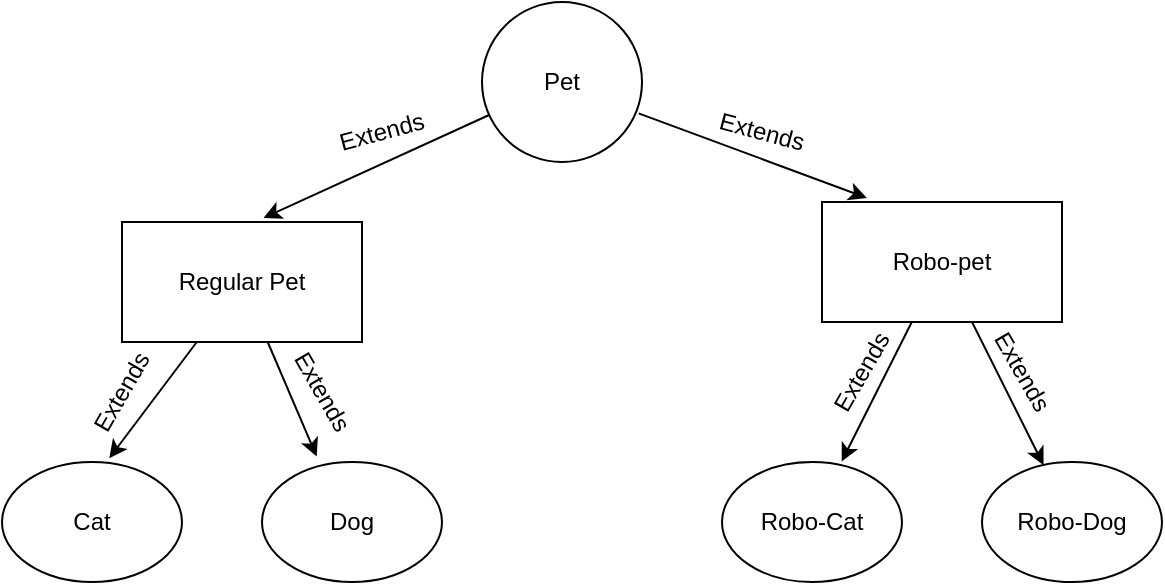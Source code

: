 <mxfile>
    <diagram id="HyuHbQm6mh7TRqIVwdAZ" name="Page-1">
        <mxGraphModel dx="629" dy="474" grid="1" gridSize="10" guides="1" tooltips="1" connect="1" arrows="1" fold="1" page="1" pageScale="1" pageWidth="850" pageHeight="1100" math="0" shadow="0">
            <root>
                <mxCell id="0"/>
                <mxCell id="1" parent="0"/>
                <mxCell id="5" style="edgeStyle=none;html=1;entryX=0.59;entryY=-0.034;entryDx=0;entryDy=0;entryPerimeter=0;" edge="1" parent="1" source="2" target="3">
                    <mxGeometry relative="1" as="geometry">
                        <mxPoint x="210" y="150" as="targetPoint"/>
                    </mxGeometry>
                </mxCell>
                <mxCell id="6" style="edgeStyle=none;html=1;exitX=0.979;exitY=0.696;exitDx=0;exitDy=0;exitPerimeter=0;entryX=0.187;entryY=-0.034;entryDx=0;entryDy=0;entryPerimeter=0;" edge="1" parent="1" source="2" target="4">
                    <mxGeometry relative="1" as="geometry">
                        <mxPoint x="370" y="150" as="targetPoint"/>
                    </mxGeometry>
                </mxCell>
                <mxCell id="2" value="Pet" style="ellipse;whiteSpace=wrap;html=1;" vertex="1" parent="1">
                    <mxGeometry x="300" y="10" width="80" height="80" as="geometry"/>
                </mxCell>
                <mxCell id="11" style="edgeStyle=none;html=1;entryX=0.596;entryY=-0.032;entryDx=0;entryDy=0;entryPerimeter=0;" edge="1" parent="1" source="3" target="7">
                    <mxGeometry relative="1" as="geometry">
                        <mxPoint x="110" y="250" as="targetPoint"/>
                    </mxGeometry>
                </mxCell>
                <mxCell id="12" style="edgeStyle=none;html=1;entryX=0.304;entryY=-0.046;entryDx=0;entryDy=0;entryPerimeter=0;" edge="1" parent="1" source="3" target="8">
                    <mxGeometry relative="1" as="geometry">
                        <mxPoint x="200" y="240" as="targetPoint"/>
                    </mxGeometry>
                </mxCell>
                <mxCell id="3" value="Regular Pet" style="rounded=0;whiteSpace=wrap;html=1;" vertex="1" parent="1">
                    <mxGeometry x="120" y="120" width="120" height="60" as="geometry"/>
                </mxCell>
                <mxCell id="13" style="edgeStyle=none;html=1;entryX=0.665;entryY=-0.005;entryDx=0;entryDy=0;entryPerimeter=0;" edge="1" parent="1" source="4" target="9">
                    <mxGeometry relative="1" as="geometry">
                        <mxPoint x="360" y="240" as="targetPoint"/>
                    </mxGeometry>
                </mxCell>
                <mxCell id="14" style="edgeStyle=none;html=1;" edge="1" parent="1" source="4" target="10">
                    <mxGeometry relative="1" as="geometry"/>
                </mxCell>
                <mxCell id="4" value="Robo-pet" style="rounded=0;whiteSpace=wrap;html=1;" vertex="1" parent="1">
                    <mxGeometry x="470" y="110" width="120" height="60" as="geometry"/>
                </mxCell>
                <mxCell id="7" value="Cat" style="ellipse;whiteSpace=wrap;html=1;" vertex="1" parent="1">
                    <mxGeometry x="60" y="240" width="90" height="60" as="geometry"/>
                </mxCell>
                <mxCell id="8" value="Dog" style="ellipse;whiteSpace=wrap;html=1;" vertex="1" parent="1">
                    <mxGeometry x="190" y="240" width="90" height="60" as="geometry"/>
                </mxCell>
                <mxCell id="9" value="Robo-Cat" style="ellipse;whiteSpace=wrap;html=1;" vertex="1" parent="1">
                    <mxGeometry x="420" y="240" width="90" height="60" as="geometry"/>
                </mxCell>
                <mxCell id="10" value="Robo-Dog" style="ellipse;whiteSpace=wrap;html=1;" vertex="1" parent="1">
                    <mxGeometry x="550" y="240" width="90" height="60" as="geometry"/>
                </mxCell>
                <mxCell id="15" value="Extends" style="text;strokeColor=none;align=center;fillColor=none;html=1;verticalAlign=middle;whiteSpace=wrap;rounded=0;rotation=-15;" vertex="1" parent="1">
                    <mxGeometry x="220" y="60" width="60" height="30" as="geometry"/>
                </mxCell>
                <mxCell id="16" value="Extends" style="text;strokeColor=none;align=center;fillColor=none;html=1;verticalAlign=middle;whiteSpace=wrap;rounded=0;rotation=15;" vertex="1" parent="1">
                    <mxGeometry x="410" y="60" width="60" height="30" as="geometry"/>
                </mxCell>
                <mxCell id="17" value="Extends" style="text;strokeColor=none;align=center;fillColor=none;html=1;verticalAlign=middle;whiteSpace=wrap;rounded=0;rotation=-60;" vertex="1" parent="1">
                    <mxGeometry x="90" y="190" width="60" height="30" as="geometry"/>
                </mxCell>
                <mxCell id="18" value="Extends" style="text;strokeColor=none;align=center;fillColor=none;html=1;verticalAlign=middle;whiteSpace=wrap;rounded=0;rotation=60;" vertex="1" parent="1">
                    <mxGeometry x="190" y="190" width="60" height="30" as="geometry"/>
                </mxCell>
                <mxCell id="19" value="Extends" style="text;strokeColor=none;align=center;fillColor=none;html=1;verticalAlign=middle;whiteSpace=wrap;rounded=0;rotation=-60;" vertex="1" parent="1">
                    <mxGeometry x="460" y="180" width="60" height="30" as="geometry"/>
                </mxCell>
                <mxCell id="20" value="Extends" style="text;strokeColor=none;align=center;fillColor=none;html=1;verticalAlign=middle;whiteSpace=wrap;rounded=0;rotation=60;" vertex="1" parent="1">
                    <mxGeometry x="540" y="180" width="60" height="30" as="geometry"/>
                </mxCell>
            </root>
        </mxGraphModel>
    </diagram>
</mxfile>